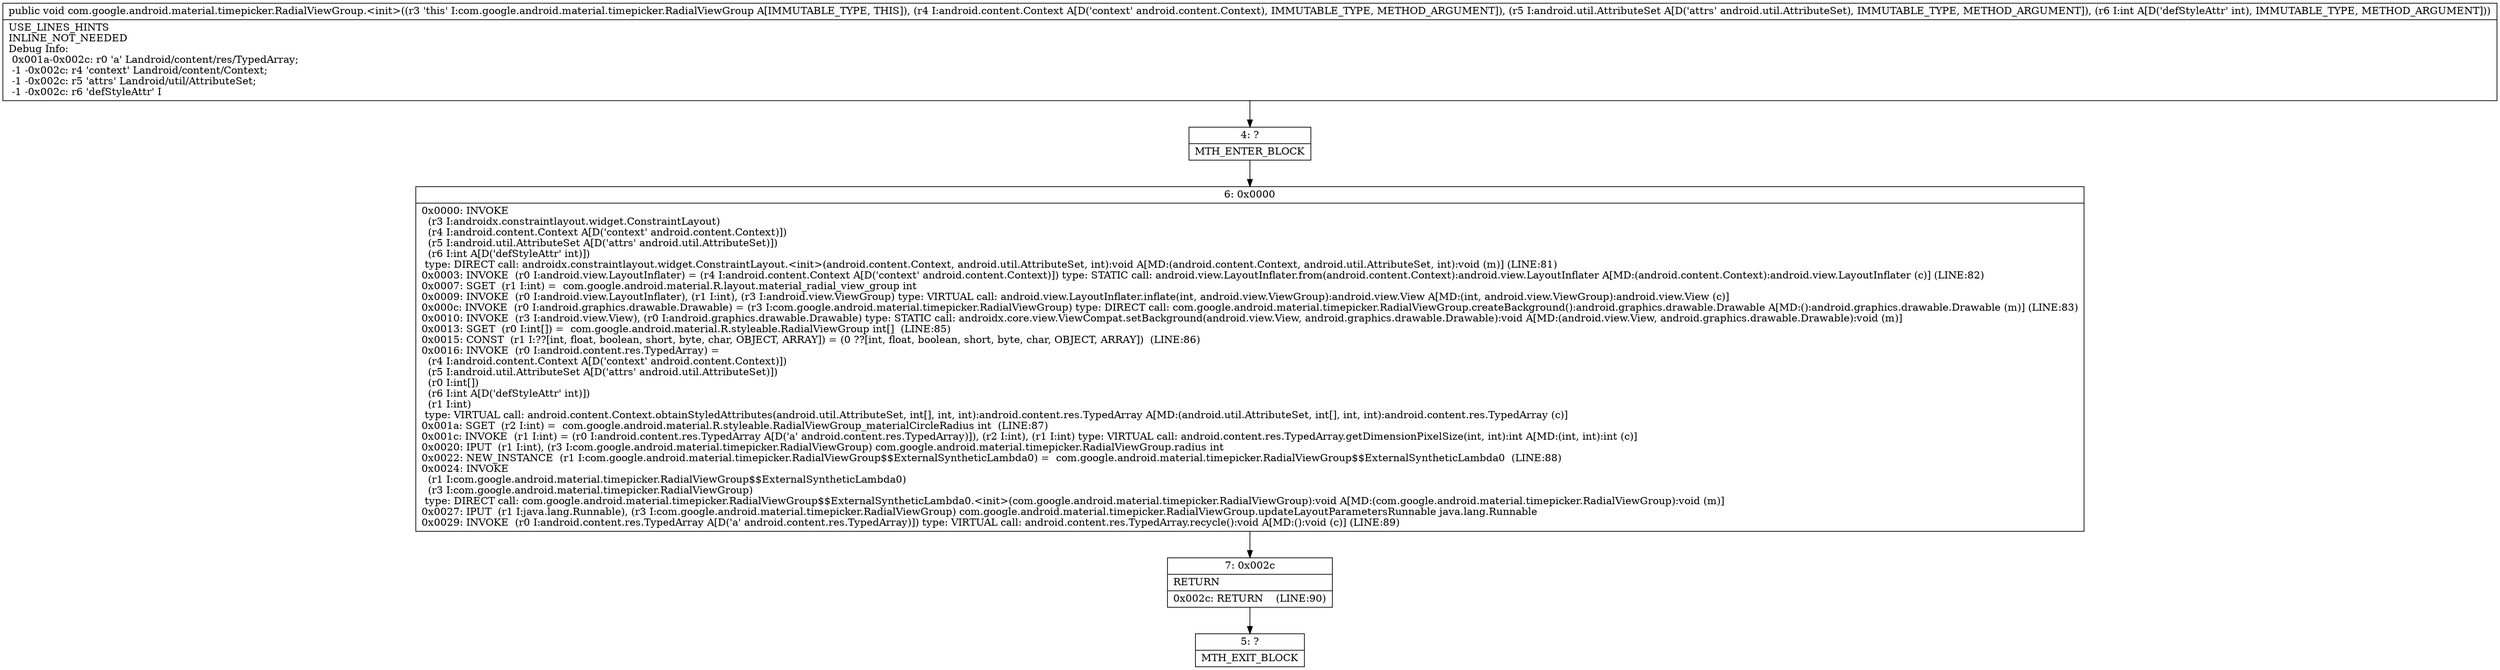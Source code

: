digraph "CFG forcom.google.android.material.timepicker.RadialViewGroup.\<init\>(Landroid\/content\/Context;Landroid\/util\/AttributeSet;I)V" {
Node_4 [shape=record,label="{4\:\ ?|MTH_ENTER_BLOCK\l}"];
Node_6 [shape=record,label="{6\:\ 0x0000|0x0000: INVOKE  \l  (r3 I:androidx.constraintlayout.widget.ConstraintLayout)\l  (r4 I:android.content.Context A[D('context' android.content.Context)])\l  (r5 I:android.util.AttributeSet A[D('attrs' android.util.AttributeSet)])\l  (r6 I:int A[D('defStyleAttr' int)])\l type: DIRECT call: androidx.constraintlayout.widget.ConstraintLayout.\<init\>(android.content.Context, android.util.AttributeSet, int):void A[MD:(android.content.Context, android.util.AttributeSet, int):void (m)] (LINE:81)\l0x0003: INVOKE  (r0 I:android.view.LayoutInflater) = (r4 I:android.content.Context A[D('context' android.content.Context)]) type: STATIC call: android.view.LayoutInflater.from(android.content.Context):android.view.LayoutInflater A[MD:(android.content.Context):android.view.LayoutInflater (c)] (LINE:82)\l0x0007: SGET  (r1 I:int) =  com.google.android.material.R.layout.material_radial_view_group int \l0x0009: INVOKE  (r0 I:android.view.LayoutInflater), (r1 I:int), (r3 I:android.view.ViewGroup) type: VIRTUAL call: android.view.LayoutInflater.inflate(int, android.view.ViewGroup):android.view.View A[MD:(int, android.view.ViewGroup):android.view.View (c)]\l0x000c: INVOKE  (r0 I:android.graphics.drawable.Drawable) = (r3 I:com.google.android.material.timepicker.RadialViewGroup) type: DIRECT call: com.google.android.material.timepicker.RadialViewGroup.createBackground():android.graphics.drawable.Drawable A[MD:():android.graphics.drawable.Drawable (m)] (LINE:83)\l0x0010: INVOKE  (r3 I:android.view.View), (r0 I:android.graphics.drawable.Drawable) type: STATIC call: androidx.core.view.ViewCompat.setBackground(android.view.View, android.graphics.drawable.Drawable):void A[MD:(android.view.View, android.graphics.drawable.Drawable):void (m)]\l0x0013: SGET  (r0 I:int[]) =  com.google.android.material.R.styleable.RadialViewGroup int[]  (LINE:85)\l0x0015: CONST  (r1 I:??[int, float, boolean, short, byte, char, OBJECT, ARRAY]) = (0 ??[int, float, boolean, short, byte, char, OBJECT, ARRAY])  (LINE:86)\l0x0016: INVOKE  (r0 I:android.content.res.TypedArray) = \l  (r4 I:android.content.Context A[D('context' android.content.Context)])\l  (r5 I:android.util.AttributeSet A[D('attrs' android.util.AttributeSet)])\l  (r0 I:int[])\l  (r6 I:int A[D('defStyleAttr' int)])\l  (r1 I:int)\l type: VIRTUAL call: android.content.Context.obtainStyledAttributes(android.util.AttributeSet, int[], int, int):android.content.res.TypedArray A[MD:(android.util.AttributeSet, int[], int, int):android.content.res.TypedArray (c)]\l0x001a: SGET  (r2 I:int) =  com.google.android.material.R.styleable.RadialViewGroup_materialCircleRadius int  (LINE:87)\l0x001c: INVOKE  (r1 I:int) = (r0 I:android.content.res.TypedArray A[D('a' android.content.res.TypedArray)]), (r2 I:int), (r1 I:int) type: VIRTUAL call: android.content.res.TypedArray.getDimensionPixelSize(int, int):int A[MD:(int, int):int (c)]\l0x0020: IPUT  (r1 I:int), (r3 I:com.google.android.material.timepicker.RadialViewGroup) com.google.android.material.timepicker.RadialViewGroup.radius int \l0x0022: NEW_INSTANCE  (r1 I:com.google.android.material.timepicker.RadialViewGroup$$ExternalSyntheticLambda0) =  com.google.android.material.timepicker.RadialViewGroup$$ExternalSyntheticLambda0  (LINE:88)\l0x0024: INVOKE  \l  (r1 I:com.google.android.material.timepicker.RadialViewGroup$$ExternalSyntheticLambda0)\l  (r3 I:com.google.android.material.timepicker.RadialViewGroup)\l type: DIRECT call: com.google.android.material.timepicker.RadialViewGroup$$ExternalSyntheticLambda0.\<init\>(com.google.android.material.timepicker.RadialViewGroup):void A[MD:(com.google.android.material.timepicker.RadialViewGroup):void (m)]\l0x0027: IPUT  (r1 I:java.lang.Runnable), (r3 I:com.google.android.material.timepicker.RadialViewGroup) com.google.android.material.timepicker.RadialViewGroup.updateLayoutParametersRunnable java.lang.Runnable \l0x0029: INVOKE  (r0 I:android.content.res.TypedArray A[D('a' android.content.res.TypedArray)]) type: VIRTUAL call: android.content.res.TypedArray.recycle():void A[MD:():void (c)] (LINE:89)\l}"];
Node_7 [shape=record,label="{7\:\ 0x002c|RETURN\l|0x002c: RETURN    (LINE:90)\l}"];
Node_5 [shape=record,label="{5\:\ ?|MTH_EXIT_BLOCK\l}"];
MethodNode[shape=record,label="{public void com.google.android.material.timepicker.RadialViewGroup.\<init\>((r3 'this' I:com.google.android.material.timepicker.RadialViewGroup A[IMMUTABLE_TYPE, THIS]), (r4 I:android.content.Context A[D('context' android.content.Context), IMMUTABLE_TYPE, METHOD_ARGUMENT]), (r5 I:android.util.AttributeSet A[D('attrs' android.util.AttributeSet), IMMUTABLE_TYPE, METHOD_ARGUMENT]), (r6 I:int A[D('defStyleAttr' int), IMMUTABLE_TYPE, METHOD_ARGUMENT]))  | USE_LINES_HINTS\lINLINE_NOT_NEEDED\lDebug Info:\l  0x001a\-0x002c: r0 'a' Landroid\/content\/res\/TypedArray;\l  \-1 \-0x002c: r4 'context' Landroid\/content\/Context;\l  \-1 \-0x002c: r5 'attrs' Landroid\/util\/AttributeSet;\l  \-1 \-0x002c: r6 'defStyleAttr' I\l}"];
MethodNode -> Node_4;Node_4 -> Node_6;
Node_6 -> Node_7;
Node_7 -> Node_5;
}

